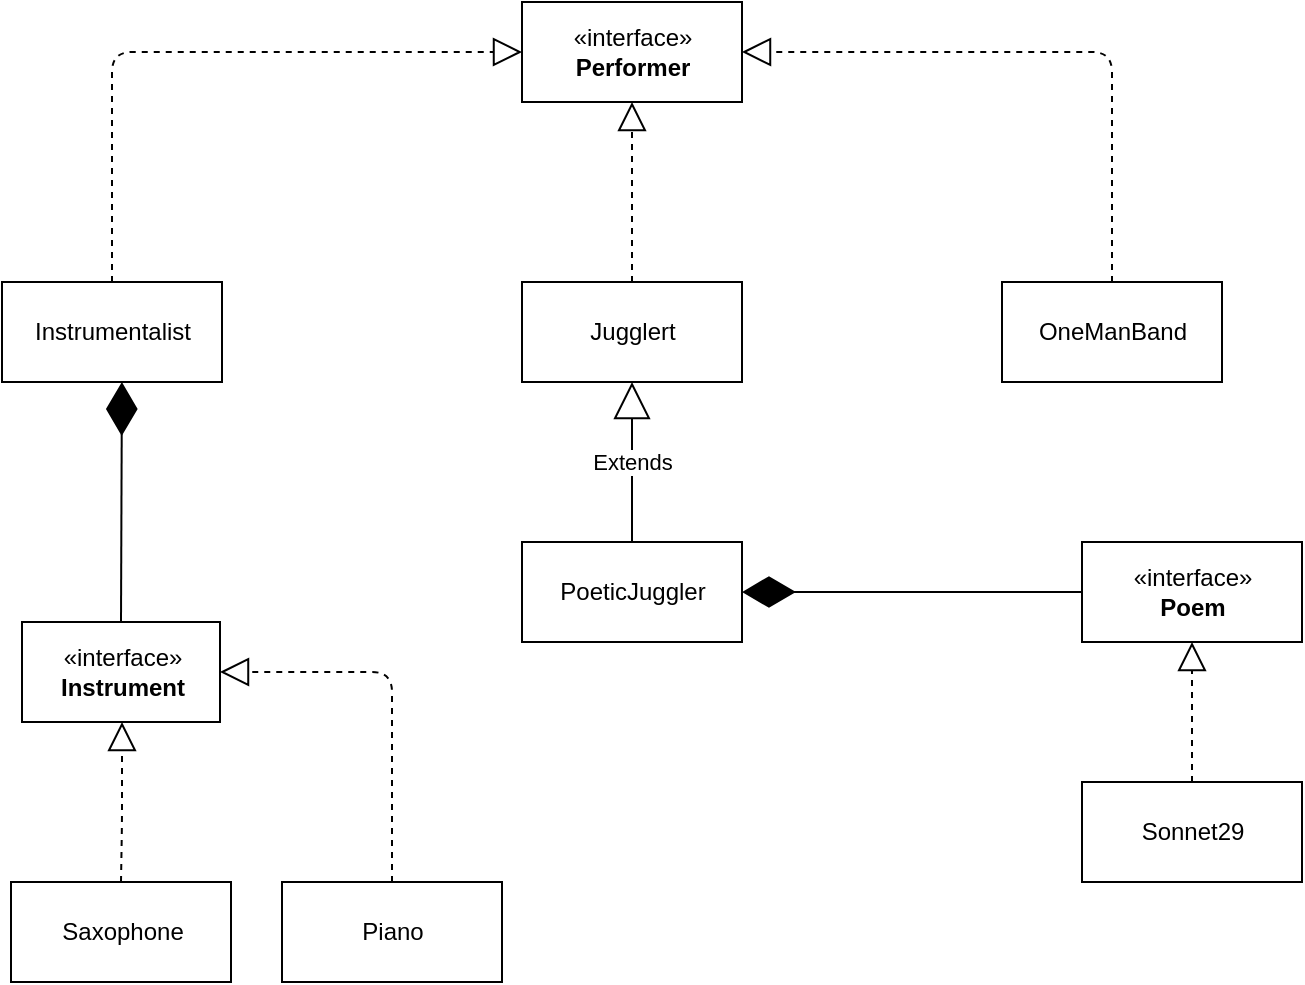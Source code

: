<mxfile version="14.7.6" type="device"><diagram id="pmji4-QsoQaXSdwpiiyr" name="Page-1"><mxGraphModel dx="930" dy="641" grid="1" gridSize="10" guides="1" tooltips="1" connect="1" arrows="1" fold="1" page="1" pageScale="1" pageWidth="827" pageHeight="1169" math="0" shadow="0"><root><mxCell id="0"/><mxCell id="1" parent="0"/><mxCell id="m3MeTBcA30jDPIz9SMUw-1" value="«interface»&lt;br&gt;&lt;b&gt;Performer&lt;/b&gt;" style="html=1;" parent="1" vertex="1"><mxGeometry x="320" y="40" width="110" height="50" as="geometry"/></mxCell><mxCell id="m3MeTBcA30jDPIz9SMUw-3" value="Jugglert" style="html=1;" parent="1" vertex="1"><mxGeometry x="320" y="180" width="110" height="50" as="geometry"/></mxCell><mxCell id="m3MeTBcA30jDPIz9SMUw-5" value="" style="endArrow=block;dashed=1;endFill=0;endSize=12;html=1;exitX=0.5;exitY=0;exitDx=0;exitDy=0;entryX=0.5;entryY=1;entryDx=0;entryDy=0;" parent="1" source="m3MeTBcA30jDPIz9SMUw-3" target="m3MeTBcA30jDPIz9SMUw-1" edge="1"><mxGeometry width="160" relative="1" as="geometry"><mxPoint x="330" y="370" as="sourcePoint"/><mxPoint x="490" y="370" as="targetPoint"/></mxGeometry></mxCell><mxCell id="m3MeTBcA30jDPIz9SMUw-6" value="PoeticJuggler" style="html=1;" parent="1" vertex="1"><mxGeometry x="320" y="310" width="110" height="50" as="geometry"/></mxCell><mxCell id="m3MeTBcA30jDPIz9SMUw-10" value="Extends" style="endArrow=block;endSize=16;endFill=0;html=1;exitX=0.5;exitY=0;exitDx=0;exitDy=0;entryX=0.5;entryY=1;entryDx=0;entryDy=0;" parent="1" source="m3MeTBcA30jDPIz9SMUw-6" target="m3MeTBcA30jDPIz9SMUw-3" edge="1"><mxGeometry width="160" relative="1" as="geometry"><mxPoint x="330" y="370" as="sourcePoint"/><mxPoint x="490" y="370" as="targetPoint"/></mxGeometry></mxCell><mxCell id="m3MeTBcA30jDPIz9SMUw-11" value="«interface»&lt;br&gt;&lt;b&gt;Poem&lt;/b&gt;" style="html=1;" parent="1" vertex="1"><mxGeometry x="600" y="310" width="110" height="50" as="geometry"/></mxCell><mxCell id="m3MeTBcA30jDPIz9SMUw-12" value="Sonnet29" style="html=1;" parent="1" vertex="1"><mxGeometry x="600" y="430" width="110" height="50" as="geometry"/></mxCell><mxCell id="m3MeTBcA30jDPIz9SMUw-16" value="Instrumentalist" style="html=1;" parent="1" vertex="1"><mxGeometry x="60" y="180" width="110" height="50" as="geometry"/></mxCell><mxCell id="m3MeTBcA30jDPIz9SMUw-17" value="" style="endArrow=block;dashed=1;endFill=0;endSize=12;html=1;entryX=0;entryY=0.5;entryDx=0;entryDy=0;exitX=0.5;exitY=0;exitDx=0;exitDy=0;" parent="1" source="m3MeTBcA30jDPIz9SMUw-16" target="m3MeTBcA30jDPIz9SMUw-1" edge="1"><mxGeometry width="160" relative="1" as="geometry"><mxPoint x="330" y="370" as="sourcePoint"/><mxPoint x="490" y="370" as="targetPoint"/><Array as="points"><mxPoint x="115" y="65"/></Array></mxGeometry></mxCell><mxCell id="m3MeTBcA30jDPIz9SMUw-19" value="" style="endArrow=diamondThin;endFill=1;endSize=24;html=1;entryX=0.545;entryY=1;entryDx=0;entryDy=0;entryPerimeter=0;exitX=0.5;exitY=0;exitDx=0;exitDy=0;" parent="1" source="OE6BzzVn3qR74uBpZ-oJ-2" target="m3MeTBcA30jDPIz9SMUw-16" edge="1"><mxGeometry width="160" relative="1" as="geometry"><mxPoint x="120" y="330" as="sourcePoint"/><mxPoint x="110" y="240" as="targetPoint"/></mxGeometry></mxCell><mxCell id="m3MeTBcA30jDPIz9SMUw-20" value="" style="endArrow=diamondThin;endFill=1;endSize=24;html=1;exitX=0;exitY=0.5;exitDx=0;exitDy=0;entryX=1;entryY=0.5;entryDx=0;entryDy=0;" parent="1" source="m3MeTBcA30jDPIz9SMUw-11" target="m3MeTBcA30jDPIz9SMUw-6" edge="1"><mxGeometry width="160" relative="1" as="geometry"><mxPoint x="350" y="500" as="sourcePoint"/><mxPoint x="520" y="500" as="targetPoint"/><Array as="points"/></mxGeometry></mxCell><mxCell id="OE6BzzVn3qR74uBpZ-oJ-1" value="" style="endArrow=block;dashed=1;endFill=0;endSize=12;html=1;entryX=0.5;entryY=1;entryDx=0;entryDy=0;exitX=0.5;exitY=0;exitDx=0;exitDy=0;" parent="1" source="m3MeTBcA30jDPIz9SMUw-12" target="m3MeTBcA30jDPIz9SMUw-11" edge="1"><mxGeometry width="160" relative="1" as="geometry"><mxPoint x="360" y="565" as="sourcePoint"/><mxPoint x="565" y="450" as="targetPoint"/><Array as="points"/></mxGeometry></mxCell><mxCell id="OE6BzzVn3qR74uBpZ-oJ-2" value="«interface»&lt;br&gt;&lt;b&gt;Instrument&lt;/b&gt;" style="html=1;" parent="1" vertex="1"><mxGeometry x="70" y="350" width="99" height="50" as="geometry"/></mxCell><mxCell id="OE6BzzVn3qR74uBpZ-oJ-3" value="Saxophone" style="html=1;" parent="1" vertex="1"><mxGeometry x="64.5" y="480" width="110" height="50" as="geometry"/></mxCell><mxCell id="OE6BzzVn3qR74uBpZ-oJ-4" value="" style="endArrow=block;dashed=1;endFill=0;endSize=12;html=1;exitX=0.5;exitY=0;exitDx=0;exitDy=0;" parent="1" source="OE6BzzVn3qR74uBpZ-oJ-3" edge="1"><mxGeometry width="160" relative="1" as="geometry"><mxPoint x="120" y="480" as="sourcePoint"/><mxPoint x="120" y="400" as="targetPoint"/><Array as="points"><mxPoint x="120" y="450"/></Array></mxGeometry></mxCell><mxCell id="C2sWYCm2lOtCrIkxvBes-1" value="Piano" style="html=1;" vertex="1" parent="1"><mxGeometry x="200" y="480" width="110" height="50" as="geometry"/></mxCell><mxCell id="C2sWYCm2lOtCrIkxvBes-2" value="" style="endArrow=block;dashed=1;endFill=0;endSize=12;html=1;exitX=0.5;exitY=0;exitDx=0;exitDy=0;entryX=1;entryY=0.5;entryDx=0;entryDy=0;" edge="1" parent="1" source="C2sWYCm2lOtCrIkxvBes-1" target="OE6BzzVn3qR74uBpZ-oJ-2"><mxGeometry width="160" relative="1" as="geometry"><mxPoint x="285.5" y="480" as="sourcePoint"/><mxPoint x="285.5" y="400" as="targetPoint"/><Array as="points"><mxPoint x="255" y="375"/></Array></mxGeometry></mxCell><mxCell id="C2sWYCm2lOtCrIkxvBes-3" value="OneManBand" style="html=1;" vertex="1" parent="1"><mxGeometry x="560" y="180" width="110" height="50" as="geometry"/></mxCell><mxCell id="C2sWYCm2lOtCrIkxvBes-4" value="" style="endArrow=block;dashed=1;endFill=0;endSize=12;html=1;exitX=0.5;exitY=0;exitDx=0;exitDy=0;entryX=1;entryY=0.5;entryDx=0;entryDy=0;" edge="1" parent="1" source="C2sWYCm2lOtCrIkxvBes-3" target="m3MeTBcA30jDPIz9SMUw-1"><mxGeometry width="160" relative="1" as="geometry"><mxPoint x="599" y="150" as="sourcePoint"/><mxPoint x="599" y="60" as="targetPoint"/><Array as="points"><mxPoint x="615" y="65"/></Array></mxGeometry></mxCell></root></mxGraphModel></diagram></mxfile>